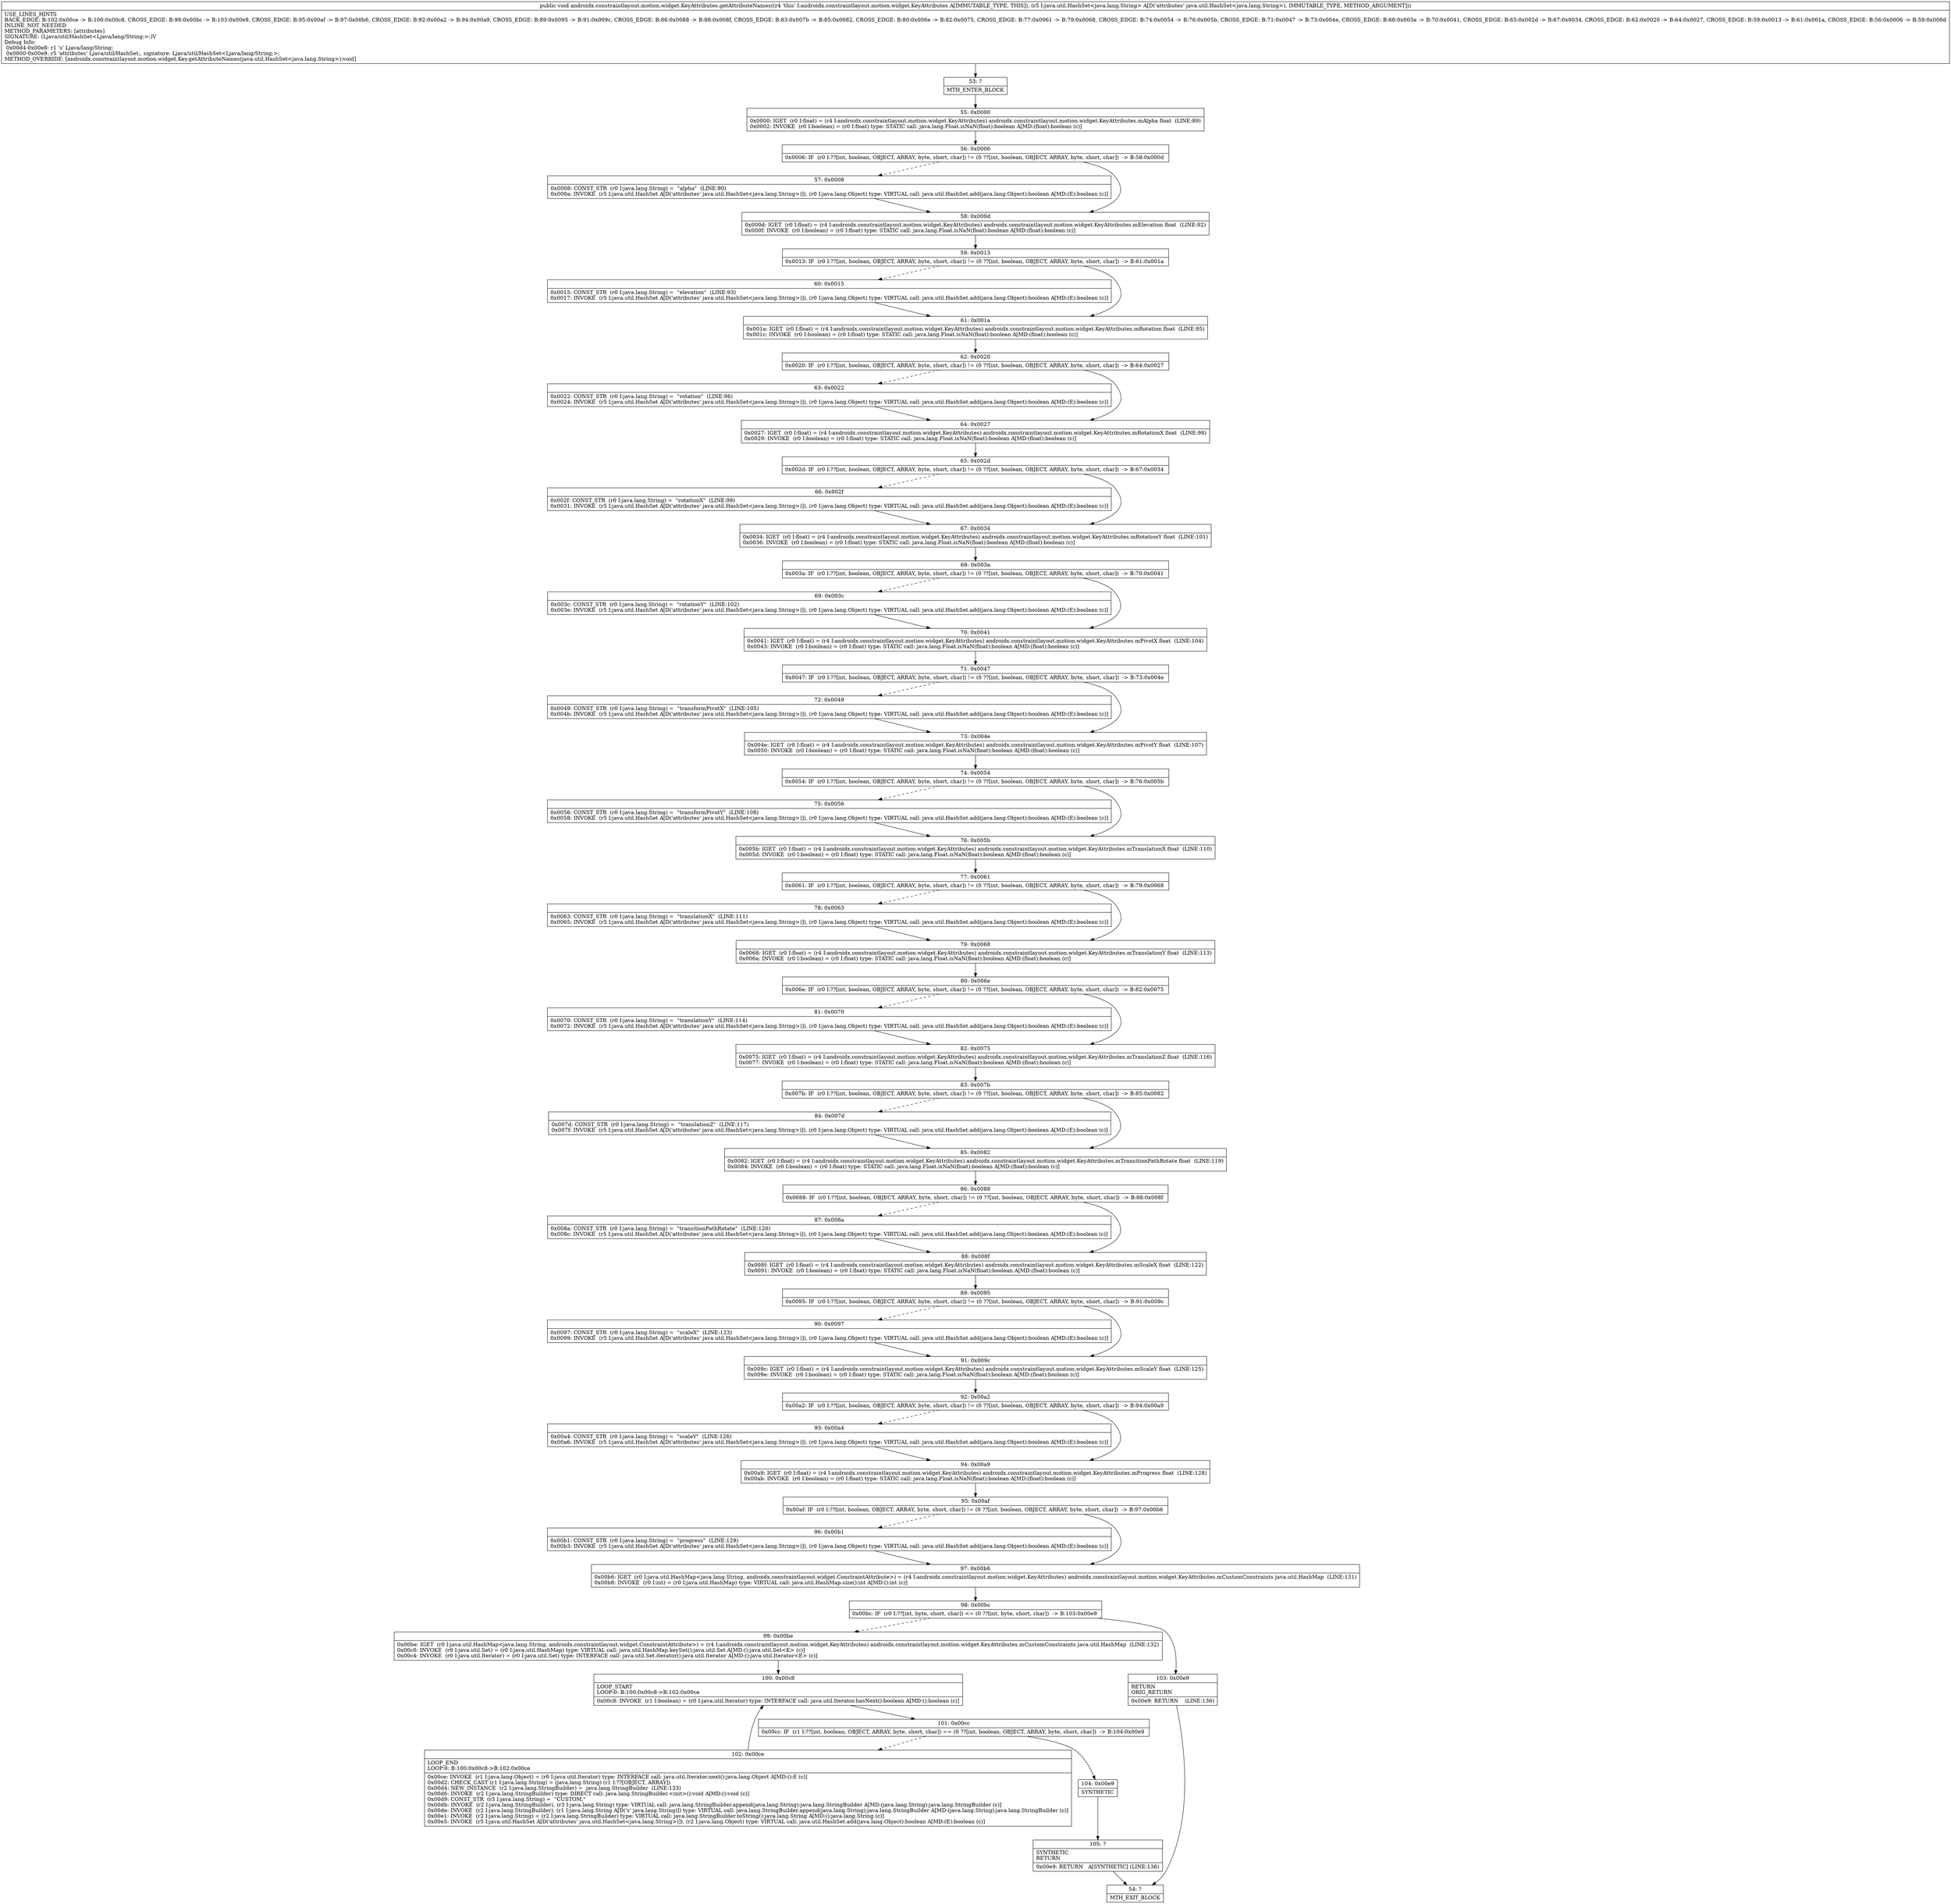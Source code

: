 digraph "CFG forandroidx.constraintlayout.motion.widget.KeyAttributes.getAttributeNames(Ljava\/util\/HashSet;)V" {
Node_53 [shape=record,label="{53\:\ ?|MTH_ENTER_BLOCK\l}"];
Node_55 [shape=record,label="{55\:\ 0x0000|0x0000: IGET  (r0 I:float) = (r4 I:androidx.constraintlayout.motion.widget.KeyAttributes) androidx.constraintlayout.motion.widget.KeyAttributes.mAlpha float  (LINE:89)\l0x0002: INVOKE  (r0 I:boolean) = (r0 I:float) type: STATIC call: java.lang.Float.isNaN(float):boolean A[MD:(float):boolean (c)]\l}"];
Node_56 [shape=record,label="{56\:\ 0x0006|0x0006: IF  (r0 I:??[int, boolean, OBJECT, ARRAY, byte, short, char]) != (0 ??[int, boolean, OBJECT, ARRAY, byte, short, char])  \-\> B:58:0x000d \l}"];
Node_57 [shape=record,label="{57\:\ 0x0008|0x0008: CONST_STR  (r0 I:java.lang.String) =  \"alpha\"  (LINE:90)\l0x000a: INVOKE  (r5 I:java.util.HashSet A[D('attributes' java.util.HashSet\<java.lang.String\>)]), (r0 I:java.lang.Object) type: VIRTUAL call: java.util.HashSet.add(java.lang.Object):boolean A[MD:(E):boolean (c)]\l}"];
Node_58 [shape=record,label="{58\:\ 0x000d|0x000d: IGET  (r0 I:float) = (r4 I:androidx.constraintlayout.motion.widget.KeyAttributes) androidx.constraintlayout.motion.widget.KeyAttributes.mElevation float  (LINE:92)\l0x000f: INVOKE  (r0 I:boolean) = (r0 I:float) type: STATIC call: java.lang.Float.isNaN(float):boolean A[MD:(float):boolean (c)]\l}"];
Node_59 [shape=record,label="{59\:\ 0x0013|0x0013: IF  (r0 I:??[int, boolean, OBJECT, ARRAY, byte, short, char]) != (0 ??[int, boolean, OBJECT, ARRAY, byte, short, char])  \-\> B:61:0x001a \l}"];
Node_60 [shape=record,label="{60\:\ 0x0015|0x0015: CONST_STR  (r0 I:java.lang.String) =  \"elevation\"  (LINE:93)\l0x0017: INVOKE  (r5 I:java.util.HashSet A[D('attributes' java.util.HashSet\<java.lang.String\>)]), (r0 I:java.lang.Object) type: VIRTUAL call: java.util.HashSet.add(java.lang.Object):boolean A[MD:(E):boolean (c)]\l}"];
Node_61 [shape=record,label="{61\:\ 0x001a|0x001a: IGET  (r0 I:float) = (r4 I:androidx.constraintlayout.motion.widget.KeyAttributes) androidx.constraintlayout.motion.widget.KeyAttributes.mRotation float  (LINE:95)\l0x001c: INVOKE  (r0 I:boolean) = (r0 I:float) type: STATIC call: java.lang.Float.isNaN(float):boolean A[MD:(float):boolean (c)]\l}"];
Node_62 [shape=record,label="{62\:\ 0x0020|0x0020: IF  (r0 I:??[int, boolean, OBJECT, ARRAY, byte, short, char]) != (0 ??[int, boolean, OBJECT, ARRAY, byte, short, char])  \-\> B:64:0x0027 \l}"];
Node_63 [shape=record,label="{63\:\ 0x0022|0x0022: CONST_STR  (r0 I:java.lang.String) =  \"rotation\"  (LINE:96)\l0x0024: INVOKE  (r5 I:java.util.HashSet A[D('attributes' java.util.HashSet\<java.lang.String\>)]), (r0 I:java.lang.Object) type: VIRTUAL call: java.util.HashSet.add(java.lang.Object):boolean A[MD:(E):boolean (c)]\l}"];
Node_64 [shape=record,label="{64\:\ 0x0027|0x0027: IGET  (r0 I:float) = (r4 I:androidx.constraintlayout.motion.widget.KeyAttributes) androidx.constraintlayout.motion.widget.KeyAttributes.mRotationX float  (LINE:98)\l0x0029: INVOKE  (r0 I:boolean) = (r0 I:float) type: STATIC call: java.lang.Float.isNaN(float):boolean A[MD:(float):boolean (c)]\l}"];
Node_65 [shape=record,label="{65\:\ 0x002d|0x002d: IF  (r0 I:??[int, boolean, OBJECT, ARRAY, byte, short, char]) != (0 ??[int, boolean, OBJECT, ARRAY, byte, short, char])  \-\> B:67:0x0034 \l}"];
Node_66 [shape=record,label="{66\:\ 0x002f|0x002f: CONST_STR  (r0 I:java.lang.String) =  \"rotationX\"  (LINE:99)\l0x0031: INVOKE  (r5 I:java.util.HashSet A[D('attributes' java.util.HashSet\<java.lang.String\>)]), (r0 I:java.lang.Object) type: VIRTUAL call: java.util.HashSet.add(java.lang.Object):boolean A[MD:(E):boolean (c)]\l}"];
Node_67 [shape=record,label="{67\:\ 0x0034|0x0034: IGET  (r0 I:float) = (r4 I:androidx.constraintlayout.motion.widget.KeyAttributes) androidx.constraintlayout.motion.widget.KeyAttributes.mRotationY float  (LINE:101)\l0x0036: INVOKE  (r0 I:boolean) = (r0 I:float) type: STATIC call: java.lang.Float.isNaN(float):boolean A[MD:(float):boolean (c)]\l}"];
Node_68 [shape=record,label="{68\:\ 0x003a|0x003a: IF  (r0 I:??[int, boolean, OBJECT, ARRAY, byte, short, char]) != (0 ??[int, boolean, OBJECT, ARRAY, byte, short, char])  \-\> B:70:0x0041 \l}"];
Node_69 [shape=record,label="{69\:\ 0x003c|0x003c: CONST_STR  (r0 I:java.lang.String) =  \"rotationY\"  (LINE:102)\l0x003e: INVOKE  (r5 I:java.util.HashSet A[D('attributes' java.util.HashSet\<java.lang.String\>)]), (r0 I:java.lang.Object) type: VIRTUAL call: java.util.HashSet.add(java.lang.Object):boolean A[MD:(E):boolean (c)]\l}"];
Node_70 [shape=record,label="{70\:\ 0x0041|0x0041: IGET  (r0 I:float) = (r4 I:androidx.constraintlayout.motion.widget.KeyAttributes) androidx.constraintlayout.motion.widget.KeyAttributes.mPivotX float  (LINE:104)\l0x0043: INVOKE  (r0 I:boolean) = (r0 I:float) type: STATIC call: java.lang.Float.isNaN(float):boolean A[MD:(float):boolean (c)]\l}"];
Node_71 [shape=record,label="{71\:\ 0x0047|0x0047: IF  (r0 I:??[int, boolean, OBJECT, ARRAY, byte, short, char]) != (0 ??[int, boolean, OBJECT, ARRAY, byte, short, char])  \-\> B:73:0x004e \l}"];
Node_72 [shape=record,label="{72\:\ 0x0049|0x0049: CONST_STR  (r0 I:java.lang.String) =  \"transformPivotX\"  (LINE:105)\l0x004b: INVOKE  (r5 I:java.util.HashSet A[D('attributes' java.util.HashSet\<java.lang.String\>)]), (r0 I:java.lang.Object) type: VIRTUAL call: java.util.HashSet.add(java.lang.Object):boolean A[MD:(E):boolean (c)]\l}"];
Node_73 [shape=record,label="{73\:\ 0x004e|0x004e: IGET  (r0 I:float) = (r4 I:androidx.constraintlayout.motion.widget.KeyAttributes) androidx.constraintlayout.motion.widget.KeyAttributes.mPivotY float  (LINE:107)\l0x0050: INVOKE  (r0 I:boolean) = (r0 I:float) type: STATIC call: java.lang.Float.isNaN(float):boolean A[MD:(float):boolean (c)]\l}"];
Node_74 [shape=record,label="{74\:\ 0x0054|0x0054: IF  (r0 I:??[int, boolean, OBJECT, ARRAY, byte, short, char]) != (0 ??[int, boolean, OBJECT, ARRAY, byte, short, char])  \-\> B:76:0x005b \l}"];
Node_75 [shape=record,label="{75\:\ 0x0056|0x0056: CONST_STR  (r0 I:java.lang.String) =  \"transformPivotY\"  (LINE:108)\l0x0058: INVOKE  (r5 I:java.util.HashSet A[D('attributes' java.util.HashSet\<java.lang.String\>)]), (r0 I:java.lang.Object) type: VIRTUAL call: java.util.HashSet.add(java.lang.Object):boolean A[MD:(E):boolean (c)]\l}"];
Node_76 [shape=record,label="{76\:\ 0x005b|0x005b: IGET  (r0 I:float) = (r4 I:androidx.constraintlayout.motion.widget.KeyAttributes) androidx.constraintlayout.motion.widget.KeyAttributes.mTranslationX float  (LINE:110)\l0x005d: INVOKE  (r0 I:boolean) = (r0 I:float) type: STATIC call: java.lang.Float.isNaN(float):boolean A[MD:(float):boolean (c)]\l}"];
Node_77 [shape=record,label="{77\:\ 0x0061|0x0061: IF  (r0 I:??[int, boolean, OBJECT, ARRAY, byte, short, char]) != (0 ??[int, boolean, OBJECT, ARRAY, byte, short, char])  \-\> B:79:0x0068 \l}"];
Node_78 [shape=record,label="{78\:\ 0x0063|0x0063: CONST_STR  (r0 I:java.lang.String) =  \"translationX\"  (LINE:111)\l0x0065: INVOKE  (r5 I:java.util.HashSet A[D('attributes' java.util.HashSet\<java.lang.String\>)]), (r0 I:java.lang.Object) type: VIRTUAL call: java.util.HashSet.add(java.lang.Object):boolean A[MD:(E):boolean (c)]\l}"];
Node_79 [shape=record,label="{79\:\ 0x0068|0x0068: IGET  (r0 I:float) = (r4 I:androidx.constraintlayout.motion.widget.KeyAttributes) androidx.constraintlayout.motion.widget.KeyAttributes.mTranslationY float  (LINE:113)\l0x006a: INVOKE  (r0 I:boolean) = (r0 I:float) type: STATIC call: java.lang.Float.isNaN(float):boolean A[MD:(float):boolean (c)]\l}"];
Node_80 [shape=record,label="{80\:\ 0x006e|0x006e: IF  (r0 I:??[int, boolean, OBJECT, ARRAY, byte, short, char]) != (0 ??[int, boolean, OBJECT, ARRAY, byte, short, char])  \-\> B:82:0x0075 \l}"];
Node_81 [shape=record,label="{81\:\ 0x0070|0x0070: CONST_STR  (r0 I:java.lang.String) =  \"translationY\"  (LINE:114)\l0x0072: INVOKE  (r5 I:java.util.HashSet A[D('attributes' java.util.HashSet\<java.lang.String\>)]), (r0 I:java.lang.Object) type: VIRTUAL call: java.util.HashSet.add(java.lang.Object):boolean A[MD:(E):boolean (c)]\l}"];
Node_82 [shape=record,label="{82\:\ 0x0075|0x0075: IGET  (r0 I:float) = (r4 I:androidx.constraintlayout.motion.widget.KeyAttributes) androidx.constraintlayout.motion.widget.KeyAttributes.mTranslationZ float  (LINE:116)\l0x0077: INVOKE  (r0 I:boolean) = (r0 I:float) type: STATIC call: java.lang.Float.isNaN(float):boolean A[MD:(float):boolean (c)]\l}"];
Node_83 [shape=record,label="{83\:\ 0x007b|0x007b: IF  (r0 I:??[int, boolean, OBJECT, ARRAY, byte, short, char]) != (0 ??[int, boolean, OBJECT, ARRAY, byte, short, char])  \-\> B:85:0x0082 \l}"];
Node_84 [shape=record,label="{84\:\ 0x007d|0x007d: CONST_STR  (r0 I:java.lang.String) =  \"translationZ\"  (LINE:117)\l0x007f: INVOKE  (r5 I:java.util.HashSet A[D('attributes' java.util.HashSet\<java.lang.String\>)]), (r0 I:java.lang.Object) type: VIRTUAL call: java.util.HashSet.add(java.lang.Object):boolean A[MD:(E):boolean (c)]\l}"];
Node_85 [shape=record,label="{85\:\ 0x0082|0x0082: IGET  (r0 I:float) = (r4 I:androidx.constraintlayout.motion.widget.KeyAttributes) androidx.constraintlayout.motion.widget.KeyAttributes.mTransitionPathRotate float  (LINE:119)\l0x0084: INVOKE  (r0 I:boolean) = (r0 I:float) type: STATIC call: java.lang.Float.isNaN(float):boolean A[MD:(float):boolean (c)]\l}"];
Node_86 [shape=record,label="{86\:\ 0x0088|0x0088: IF  (r0 I:??[int, boolean, OBJECT, ARRAY, byte, short, char]) != (0 ??[int, boolean, OBJECT, ARRAY, byte, short, char])  \-\> B:88:0x008f \l}"];
Node_87 [shape=record,label="{87\:\ 0x008a|0x008a: CONST_STR  (r0 I:java.lang.String) =  \"transitionPathRotate\"  (LINE:120)\l0x008c: INVOKE  (r5 I:java.util.HashSet A[D('attributes' java.util.HashSet\<java.lang.String\>)]), (r0 I:java.lang.Object) type: VIRTUAL call: java.util.HashSet.add(java.lang.Object):boolean A[MD:(E):boolean (c)]\l}"];
Node_88 [shape=record,label="{88\:\ 0x008f|0x008f: IGET  (r0 I:float) = (r4 I:androidx.constraintlayout.motion.widget.KeyAttributes) androidx.constraintlayout.motion.widget.KeyAttributes.mScaleX float  (LINE:122)\l0x0091: INVOKE  (r0 I:boolean) = (r0 I:float) type: STATIC call: java.lang.Float.isNaN(float):boolean A[MD:(float):boolean (c)]\l}"];
Node_89 [shape=record,label="{89\:\ 0x0095|0x0095: IF  (r0 I:??[int, boolean, OBJECT, ARRAY, byte, short, char]) != (0 ??[int, boolean, OBJECT, ARRAY, byte, short, char])  \-\> B:91:0x009c \l}"];
Node_90 [shape=record,label="{90\:\ 0x0097|0x0097: CONST_STR  (r0 I:java.lang.String) =  \"scaleX\"  (LINE:123)\l0x0099: INVOKE  (r5 I:java.util.HashSet A[D('attributes' java.util.HashSet\<java.lang.String\>)]), (r0 I:java.lang.Object) type: VIRTUAL call: java.util.HashSet.add(java.lang.Object):boolean A[MD:(E):boolean (c)]\l}"];
Node_91 [shape=record,label="{91\:\ 0x009c|0x009c: IGET  (r0 I:float) = (r4 I:androidx.constraintlayout.motion.widget.KeyAttributes) androidx.constraintlayout.motion.widget.KeyAttributes.mScaleY float  (LINE:125)\l0x009e: INVOKE  (r0 I:boolean) = (r0 I:float) type: STATIC call: java.lang.Float.isNaN(float):boolean A[MD:(float):boolean (c)]\l}"];
Node_92 [shape=record,label="{92\:\ 0x00a2|0x00a2: IF  (r0 I:??[int, boolean, OBJECT, ARRAY, byte, short, char]) != (0 ??[int, boolean, OBJECT, ARRAY, byte, short, char])  \-\> B:94:0x00a9 \l}"];
Node_93 [shape=record,label="{93\:\ 0x00a4|0x00a4: CONST_STR  (r0 I:java.lang.String) =  \"scaleY\"  (LINE:126)\l0x00a6: INVOKE  (r5 I:java.util.HashSet A[D('attributes' java.util.HashSet\<java.lang.String\>)]), (r0 I:java.lang.Object) type: VIRTUAL call: java.util.HashSet.add(java.lang.Object):boolean A[MD:(E):boolean (c)]\l}"];
Node_94 [shape=record,label="{94\:\ 0x00a9|0x00a9: IGET  (r0 I:float) = (r4 I:androidx.constraintlayout.motion.widget.KeyAttributes) androidx.constraintlayout.motion.widget.KeyAttributes.mProgress float  (LINE:128)\l0x00ab: INVOKE  (r0 I:boolean) = (r0 I:float) type: STATIC call: java.lang.Float.isNaN(float):boolean A[MD:(float):boolean (c)]\l}"];
Node_95 [shape=record,label="{95\:\ 0x00af|0x00af: IF  (r0 I:??[int, boolean, OBJECT, ARRAY, byte, short, char]) != (0 ??[int, boolean, OBJECT, ARRAY, byte, short, char])  \-\> B:97:0x00b6 \l}"];
Node_96 [shape=record,label="{96\:\ 0x00b1|0x00b1: CONST_STR  (r0 I:java.lang.String) =  \"progress\"  (LINE:129)\l0x00b3: INVOKE  (r5 I:java.util.HashSet A[D('attributes' java.util.HashSet\<java.lang.String\>)]), (r0 I:java.lang.Object) type: VIRTUAL call: java.util.HashSet.add(java.lang.Object):boolean A[MD:(E):boolean (c)]\l}"];
Node_97 [shape=record,label="{97\:\ 0x00b6|0x00b6: IGET  (r0 I:java.util.HashMap\<java.lang.String, androidx.constraintlayout.widget.ConstraintAttribute\>) = (r4 I:androidx.constraintlayout.motion.widget.KeyAttributes) androidx.constraintlayout.motion.widget.KeyAttributes.mCustomConstraints java.util.HashMap  (LINE:131)\l0x00b8: INVOKE  (r0 I:int) = (r0 I:java.util.HashMap) type: VIRTUAL call: java.util.HashMap.size():int A[MD:():int (c)]\l}"];
Node_98 [shape=record,label="{98\:\ 0x00bc|0x00bc: IF  (r0 I:??[int, byte, short, char]) \<= (0 ??[int, byte, short, char])  \-\> B:103:0x00e9 \l}"];
Node_99 [shape=record,label="{99\:\ 0x00be|0x00be: IGET  (r0 I:java.util.HashMap\<java.lang.String, androidx.constraintlayout.widget.ConstraintAttribute\>) = (r4 I:androidx.constraintlayout.motion.widget.KeyAttributes) androidx.constraintlayout.motion.widget.KeyAttributes.mCustomConstraints java.util.HashMap  (LINE:132)\l0x00c0: INVOKE  (r0 I:java.util.Set) = (r0 I:java.util.HashMap) type: VIRTUAL call: java.util.HashMap.keySet():java.util.Set A[MD:():java.util.Set\<K\> (c)]\l0x00c4: INVOKE  (r0 I:java.util.Iterator) = (r0 I:java.util.Set) type: INTERFACE call: java.util.Set.iterator():java.util.Iterator A[MD:():java.util.Iterator\<E\> (c)]\l}"];
Node_100 [shape=record,label="{100\:\ 0x00c8|LOOP_START\lLOOP:0: B:100:0x00c8\-\>B:102:0x00ce\l|0x00c8: INVOKE  (r1 I:boolean) = (r0 I:java.util.Iterator) type: INTERFACE call: java.util.Iterator.hasNext():boolean A[MD:():boolean (c)]\l}"];
Node_101 [shape=record,label="{101\:\ 0x00cc|0x00cc: IF  (r1 I:??[int, boolean, OBJECT, ARRAY, byte, short, char]) == (0 ??[int, boolean, OBJECT, ARRAY, byte, short, char])  \-\> B:104:0x00e9 \l}"];
Node_102 [shape=record,label="{102\:\ 0x00ce|LOOP_END\lLOOP:0: B:100:0x00c8\-\>B:102:0x00ce\l|0x00ce: INVOKE  (r1 I:java.lang.Object) = (r0 I:java.util.Iterator) type: INTERFACE call: java.util.Iterator.next():java.lang.Object A[MD:():E (c)]\l0x00d2: CHECK_CAST (r1 I:java.lang.String) = (java.lang.String) (r1 I:??[OBJECT, ARRAY]) \l0x00d4: NEW_INSTANCE  (r2 I:java.lang.StringBuilder) =  java.lang.StringBuilder  (LINE:133)\l0x00d6: INVOKE  (r2 I:java.lang.StringBuilder) type: DIRECT call: java.lang.StringBuilder.\<init\>():void A[MD:():void (c)]\l0x00d9: CONST_STR  (r3 I:java.lang.String) =  \"CUSTOM,\" \l0x00db: INVOKE  (r2 I:java.lang.StringBuilder), (r3 I:java.lang.String) type: VIRTUAL call: java.lang.StringBuilder.append(java.lang.String):java.lang.StringBuilder A[MD:(java.lang.String):java.lang.StringBuilder (c)]\l0x00de: INVOKE  (r2 I:java.lang.StringBuilder), (r1 I:java.lang.String A[D('s' java.lang.String)]) type: VIRTUAL call: java.lang.StringBuilder.append(java.lang.String):java.lang.StringBuilder A[MD:(java.lang.String):java.lang.StringBuilder (c)]\l0x00e1: INVOKE  (r2 I:java.lang.String) = (r2 I:java.lang.StringBuilder) type: VIRTUAL call: java.lang.StringBuilder.toString():java.lang.String A[MD:():java.lang.String (c)]\l0x00e5: INVOKE  (r5 I:java.util.HashSet A[D('attributes' java.util.HashSet\<java.lang.String\>)]), (r2 I:java.lang.Object) type: VIRTUAL call: java.util.HashSet.add(java.lang.Object):boolean A[MD:(E):boolean (c)]\l}"];
Node_104 [shape=record,label="{104\:\ 0x00e9|SYNTHETIC\l}"];
Node_105 [shape=record,label="{105\:\ ?|SYNTHETIC\lRETURN\l|0x00e9: RETURN   A[SYNTHETIC] (LINE:136)\l}"];
Node_54 [shape=record,label="{54\:\ ?|MTH_EXIT_BLOCK\l}"];
Node_103 [shape=record,label="{103\:\ 0x00e9|RETURN\lORIG_RETURN\l|0x00e9: RETURN    (LINE:136)\l}"];
MethodNode[shape=record,label="{public void androidx.constraintlayout.motion.widget.KeyAttributes.getAttributeNames((r4 'this' I:androidx.constraintlayout.motion.widget.KeyAttributes A[IMMUTABLE_TYPE, THIS]), (r5 I:java.util.HashSet\<java.lang.String\> A[D('attributes' java.util.HashSet\<java.lang.String\>), IMMUTABLE_TYPE, METHOD_ARGUMENT]))  | USE_LINES_HINTS\lBACK_EDGE: B:102:0x00ce \-\> B:100:0x00c8, CROSS_EDGE: B:98:0x00bc \-\> B:103:0x00e9, CROSS_EDGE: B:95:0x00af \-\> B:97:0x00b6, CROSS_EDGE: B:92:0x00a2 \-\> B:94:0x00a9, CROSS_EDGE: B:89:0x0095 \-\> B:91:0x009c, CROSS_EDGE: B:86:0x0088 \-\> B:88:0x008f, CROSS_EDGE: B:83:0x007b \-\> B:85:0x0082, CROSS_EDGE: B:80:0x006e \-\> B:82:0x0075, CROSS_EDGE: B:77:0x0061 \-\> B:79:0x0068, CROSS_EDGE: B:74:0x0054 \-\> B:76:0x005b, CROSS_EDGE: B:71:0x0047 \-\> B:73:0x004e, CROSS_EDGE: B:68:0x003a \-\> B:70:0x0041, CROSS_EDGE: B:65:0x002d \-\> B:67:0x0034, CROSS_EDGE: B:62:0x0020 \-\> B:64:0x0027, CROSS_EDGE: B:59:0x0013 \-\> B:61:0x001a, CROSS_EDGE: B:56:0x0006 \-\> B:58:0x000d\lINLINE_NOT_NEEDED\lMETHOD_PARAMETERS: [attributes]\lSIGNATURE: (Ljava\/util\/HashSet\<Ljava\/lang\/String;\>;)V\lDebug Info:\l  0x00d4\-0x00e8: r1 's' Ljava\/lang\/String;\l  0x0000\-0x00e9: r5 'attributes' Ljava\/util\/HashSet;, signature: Ljava\/util\/HashSet\<Ljava\/lang\/String;\>;\lMETHOD_OVERRIDE: [androidx.constraintlayout.motion.widget.Key.getAttributeNames(java.util.HashSet\<java.lang.String\>):void]\l}"];
MethodNode -> Node_53;Node_53 -> Node_55;
Node_55 -> Node_56;
Node_56 -> Node_57[style=dashed];
Node_56 -> Node_58;
Node_57 -> Node_58;
Node_58 -> Node_59;
Node_59 -> Node_60[style=dashed];
Node_59 -> Node_61;
Node_60 -> Node_61;
Node_61 -> Node_62;
Node_62 -> Node_63[style=dashed];
Node_62 -> Node_64;
Node_63 -> Node_64;
Node_64 -> Node_65;
Node_65 -> Node_66[style=dashed];
Node_65 -> Node_67;
Node_66 -> Node_67;
Node_67 -> Node_68;
Node_68 -> Node_69[style=dashed];
Node_68 -> Node_70;
Node_69 -> Node_70;
Node_70 -> Node_71;
Node_71 -> Node_72[style=dashed];
Node_71 -> Node_73;
Node_72 -> Node_73;
Node_73 -> Node_74;
Node_74 -> Node_75[style=dashed];
Node_74 -> Node_76;
Node_75 -> Node_76;
Node_76 -> Node_77;
Node_77 -> Node_78[style=dashed];
Node_77 -> Node_79;
Node_78 -> Node_79;
Node_79 -> Node_80;
Node_80 -> Node_81[style=dashed];
Node_80 -> Node_82;
Node_81 -> Node_82;
Node_82 -> Node_83;
Node_83 -> Node_84[style=dashed];
Node_83 -> Node_85;
Node_84 -> Node_85;
Node_85 -> Node_86;
Node_86 -> Node_87[style=dashed];
Node_86 -> Node_88;
Node_87 -> Node_88;
Node_88 -> Node_89;
Node_89 -> Node_90[style=dashed];
Node_89 -> Node_91;
Node_90 -> Node_91;
Node_91 -> Node_92;
Node_92 -> Node_93[style=dashed];
Node_92 -> Node_94;
Node_93 -> Node_94;
Node_94 -> Node_95;
Node_95 -> Node_96[style=dashed];
Node_95 -> Node_97;
Node_96 -> Node_97;
Node_97 -> Node_98;
Node_98 -> Node_99[style=dashed];
Node_98 -> Node_103;
Node_99 -> Node_100;
Node_100 -> Node_101;
Node_101 -> Node_102[style=dashed];
Node_101 -> Node_104;
Node_102 -> Node_100;
Node_104 -> Node_105;
Node_105 -> Node_54;
Node_103 -> Node_54;
}


